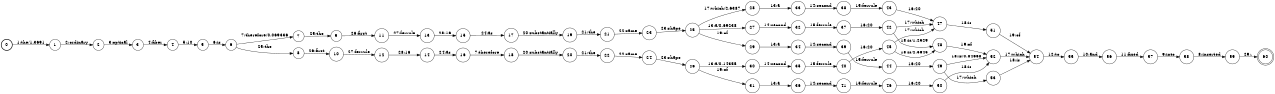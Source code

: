 digraph FST {
rankdir = LR;
size = "8.5,11";
label = "";
center = 1;
orientation = Portrait;
ranksep = "0.4";
nodesep = "0.25";
0 [label = "0", shape = circle, style = bold, fontsize = 14]
	0 -> 1 [label = "1:the/1.3691", fontsize = 14];
1 [label = "1", shape = circle, style = solid, fontsize = 14]
	1 -> 2 [label = "2:ordinary", fontsize = 14];
2 [label = "2", shape = circle, style = solid, fontsize = 14]
	2 -> 3 [label = "3:optical", fontsize = 14];
3 [label = "3", shape = circle, style = solid, fontsize = 14]
	3 -> 4 [label = "4:fiber", fontsize = 14];
4 [label = "4", shape = circle, style = solid, fontsize = 14]
	4 -> 5 [label = "5:10", fontsize = 14];
5 [label = "5", shape = circle, style = solid, fontsize = 14]
	5 -> 6 [label = "6:is", fontsize = 14];
6 [label = "6", shape = circle, style = solid, fontsize = 14]
	6 -> 8 [label = "25:the", fontsize = 14];
	6 -> 7 [label = "7:therefore/0.069336", fontsize = 14];
7 [label = "7", shape = circle, style = solid, fontsize = 14]
	7 -> 9 [label = "25:the", fontsize = 14];
8 [label = "8", shape = circle, style = solid, fontsize = 14]
	8 -> 10 [label = "26:first", fontsize = 14];
9 [label = "9", shape = circle, style = solid, fontsize = 14]
	9 -> 11 [label = "26:first", fontsize = 14];
10 [label = "10", shape = circle, style = solid, fontsize = 14]
	10 -> 12 [label = "27:ferrule", fontsize = 14];
11 [label = "11", shape = circle, style = solid, fontsize = 14]
	11 -> 13 [label = "27:ferrule", fontsize = 14];
12 [label = "12", shape = circle, style = solid, fontsize = 14]
	12 -> 14 [label = "28:16", fontsize = 14];
13 [label = "13", shape = circle, style = solid, fontsize = 14]
	13 -> 15 [label = "28:16", fontsize = 14];
14 [label = "14", shape = circle, style = solid, fontsize = 14]
	14 -> 16 [label = "24:as", fontsize = 14];
15 [label = "15", shape = circle, style = solid, fontsize = 14]
	15 -> 17 [label = "24:as", fontsize = 14];
16 [label = "16", shape = circle, style = solid, fontsize = 14]
	16 -> 18 [label = "7:therefore", fontsize = 14];
17 [label = "17", shape = circle, style = solid, fontsize = 14]
	17 -> 19 [label = "20:substantially", fontsize = 14];
18 [label = "18", shape = circle, style = solid, fontsize = 14]
	18 -> 20 [label = "20:substantially", fontsize = 14];
19 [label = "19", shape = circle, style = solid, fontsize = 14]
	19 -> 21 [label = "21:the", fontsize = 14];
20 [label = "20", shape = circle, style = solid, fontsize = 14]
	20 -> 22 [label = "21:the", fontsize = 14];
21 [label = "21", shape = circle, style = solid, fontsize = 14]
	21 -> 23 [label = "22:same", fontsize = 14];
22 [label = "22", shape = circle, style = solid, fontsize = 14]
	22 -> 24 [label = "22:same", fontsize = 14];
23 [label = "23", shape = circle, style = solid, fontsize = 14]
	23 -> 25 [label = "23:shape", fontsize = 14];
24 [label = "24", shape = circle, style = solid, fontsize = 14]
	24 -> 26 [label = "23:shape", fontsize = 14];
25 [label = "25", shape = circle, style = solid, fontsize = 14]
	25 -> 27 [label = "13:a/0.69238", fontsize = 14];
	25 -> 28 [label = "17:which/2.6387", fontsize = 14];
	25 -> 29 [label = "19:of", fontsize = 14];
26 [label = "26", shape = circle, style = solid, fontsize = 14]
	26 -> 30 [label = "13:a/0.14355", fontsize = 14];
	26 -> 31 [label = "19:of", fontsize = 14];
27 [label = "27", shape = circle, style = solid, fontsize = 14]
	27 -> 32 [label = "14:second", fontsize = 14];
28 [label = "28", shape = circle, style = solid, fontsize = 14]
	28 -> 33 [label = "13:a", fontsize = 14];
29 [label = "29", shape = circle, style = solid, fontsize = 14]
	29 -> 34 [label = "13:a", fontsize = 14];
30 [label = "30", shape = circle, style = solid, fontsize = 14]
	30 -> 35 [label = "14:second", fontsize = 14];
31 [label = "31", shape = circle, style = solid, fontsize = 14]
	31 -> 36 [label = "13:a", fontsize = 14];
32 [label = "32", shape = circle, style = solid, fontsize = 14]
	32 -> 37 [label = "15:ferrule", fontsize = 14];
33 [label = "33", shape = circle, style = solid, fontsize = 14]
	33 -> 38 [label = "14:second", fontsize = 14];
34 [label = "34", shape = circle, style = solid, fontsize = 14]
	34 -> 39 [label = "14:second", fontsize = 14];
35 [label = "35", shape = circle, style = solid, fontsize = 14]
	35 -> 40 [label = "15:ferrule", fontsize = 14];
36 [label = "36", shape = circle, style = solid, fontsize = 14]
	36 -> 41 [label = "14:second", fontsize = 14];
37 [label = "37", shape = circle, style = solid, fontsize = 14]
	37 -> 42 [label = "16:20", fontsize = 14];
38 [label = "38", shape = circle, style = solid, fontsize = 14]
	38 -> 43 [label = "15:ferrule", fontsize = 14];
39 [label = "39", shape = circle, style = solid, fontsize = 14]
	39 -> 44 [label = "15:ferrule", fontsize = 14];
40 [label = "40", shape = circle, style = solid, fontsize = 14]
	40 -> 45 [label = "16:20", fontsize = 14];
41 [label = "41", shape = circle, style = solid, fontsize = 14]
	41 -> 46 [label = "15:ferrule", fontsize = 14];
42 [label = "42", shape = circle, style = solid, fontsize = 14]
	42 -> 48 [label = "18:is/1.2529", fontsize = 14];
	42 -> 47 [label = "17:which", fontsize = 14];
43 [label = "43", shape = circle, style = solid, fontsize = 14]
	43 -> 47 [label = "16:20", fontsize = 14];
44 [label = "44", shape = circle, style = solid, fontsize = 14]
	44 -> 49 [label = "16:20", fontsize = 14];
45 [label = "45", shape = circle, style = solid, fontsize = 14]
	45 -> 48 [label = "18:is/2.5645", fontsize = 14];
	45 -> 47 [label = "17:which", fontsize = 14];
46 [label = "46", shape = circle, style = solid, fontsize = 14]
	46 -> 50 [label = "16:20", fontsize = 14];
47 [label = "47", shape = circle, style = solid, fontsize = 14]
	47 -> 51 [label = "18:is", fontsize = 14];
48 [label = "48", shape = circle, style = solid, fontsize = 14]
	48 -> 52 [label = "19:of", fontsize = 14];
49 [label = "49", shape = circle, style = solid, fontsize = 14]
	49 -> 52 [label = "18:is/0.84668", fontsize = 14];
	49 -> 53 [label = "17:which", fontsize = 14];
50 [label = "50", shape = circle, style = solid, fontsize = 14]
	50 -> 52 [label = "18:is", fontsize = 14];
51 [label = "51", shape = circle, style = solid, fontsize = 14]
	51 -> 54 [label = "19:of", fontsize = 14];
52 [label = "52", shape = circle, style = solid, fontsize = 14]
	52 -> 54 [label = "17:which", fontsize = 14];
53 [label = "53", shape = circle, style = solid, fontsize = 14]
	53 -> 54 [label = "18:is", fontsize = 14];
54 [label = "54", shape = circle, style = solid, fontsize = 14]
	54 -> 55 [label = "12:to", fontsize = 14];
55 [label = "55", shape = circle, style = solid, fontsize = 14]
	55 -> 56 [label = "10:and", fontsize = 14];
56 [label = "56", shape = circle, style = solid, fontsize = 14]
	56 -> 57 [label = "11:fixed", fontsize = 14];
57 [label = "57", shape = circle, style = solid, fontsize = 14]
	57 -> 58 [label = "9:into", fontsize = 14];
58 [label = "58", shape = circle, style = solid, fontsize = 14]
	58 -> 59 [label = "8:inserted", fontsize = 14];
59 [label = "59", shape = circle, style = solid, fontsize = 14]
	59 -> 60 [label = "29:.", fontsize = 14];
60 [label = "60", shape = doublecircle, style = solid, fontsize = 14]
}
